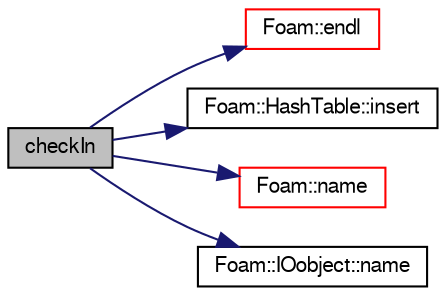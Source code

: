 digraph "checkIn"
{
  bgcolor="transparent";
  edge [fontname="FreeSans",fontsize="10",labelfontname="FreeSans",labelfontsize="10"];
  node [fontname="FreeSans",fontsize="10",shape=record];
  rankdir="LR";
  Node4068 [label="checkIn",height=0.2,width=0.4,color="black", fillcolor="grey75", style="filled", fontcolor="black"];
  Node4068 -> Node4069 [color="midnightblue",fontsize="10",style="solid",fontname="FreeSans"];
  Node4069 [label="Foam::endl",height=0.2,width=0.4,color="red",URL="$a21124.html#a2db8fe02a0d3909e9351bb4275b23ce4",tooltip="Add newline and flush stream. "];
  Node4068 -> Node4071 [color="midnightblue",fontsize="10",style="solid",fontname="FreeSans"];
  Node4071 [label="Foam::HashTable::insert",height=0.2,width=0.4,color="black",URL="$a25702.html#a5eee1e0e199ad59b9cb3916cd42156e0",tooltip="Insert a new hashedEntry. "];
  Node4068 -> Node4072 [color="midnightblue",fontsize="10",style="solid",fontname="FreeSans"];
  Node4072 [label="Foam::name",height=0.2,width=0.4,color="red",URL="$a21124.html#adcb0df2bd4953cb6bb390272d8263c3a",tooltip="Return a string representation of a complex. "];
  Node4068 -> Node4075 [color="midnightblue",fontsize="10",style="solid",fontname="FreeSans"];
  Node4075 [label="Foam::IOobject::name",height=0.2,width=0.4,color="black",URL="$a26142.html#acc80e00a8ac919288fb55bd14cc88bf6",tooltip="Return name. "];
}
